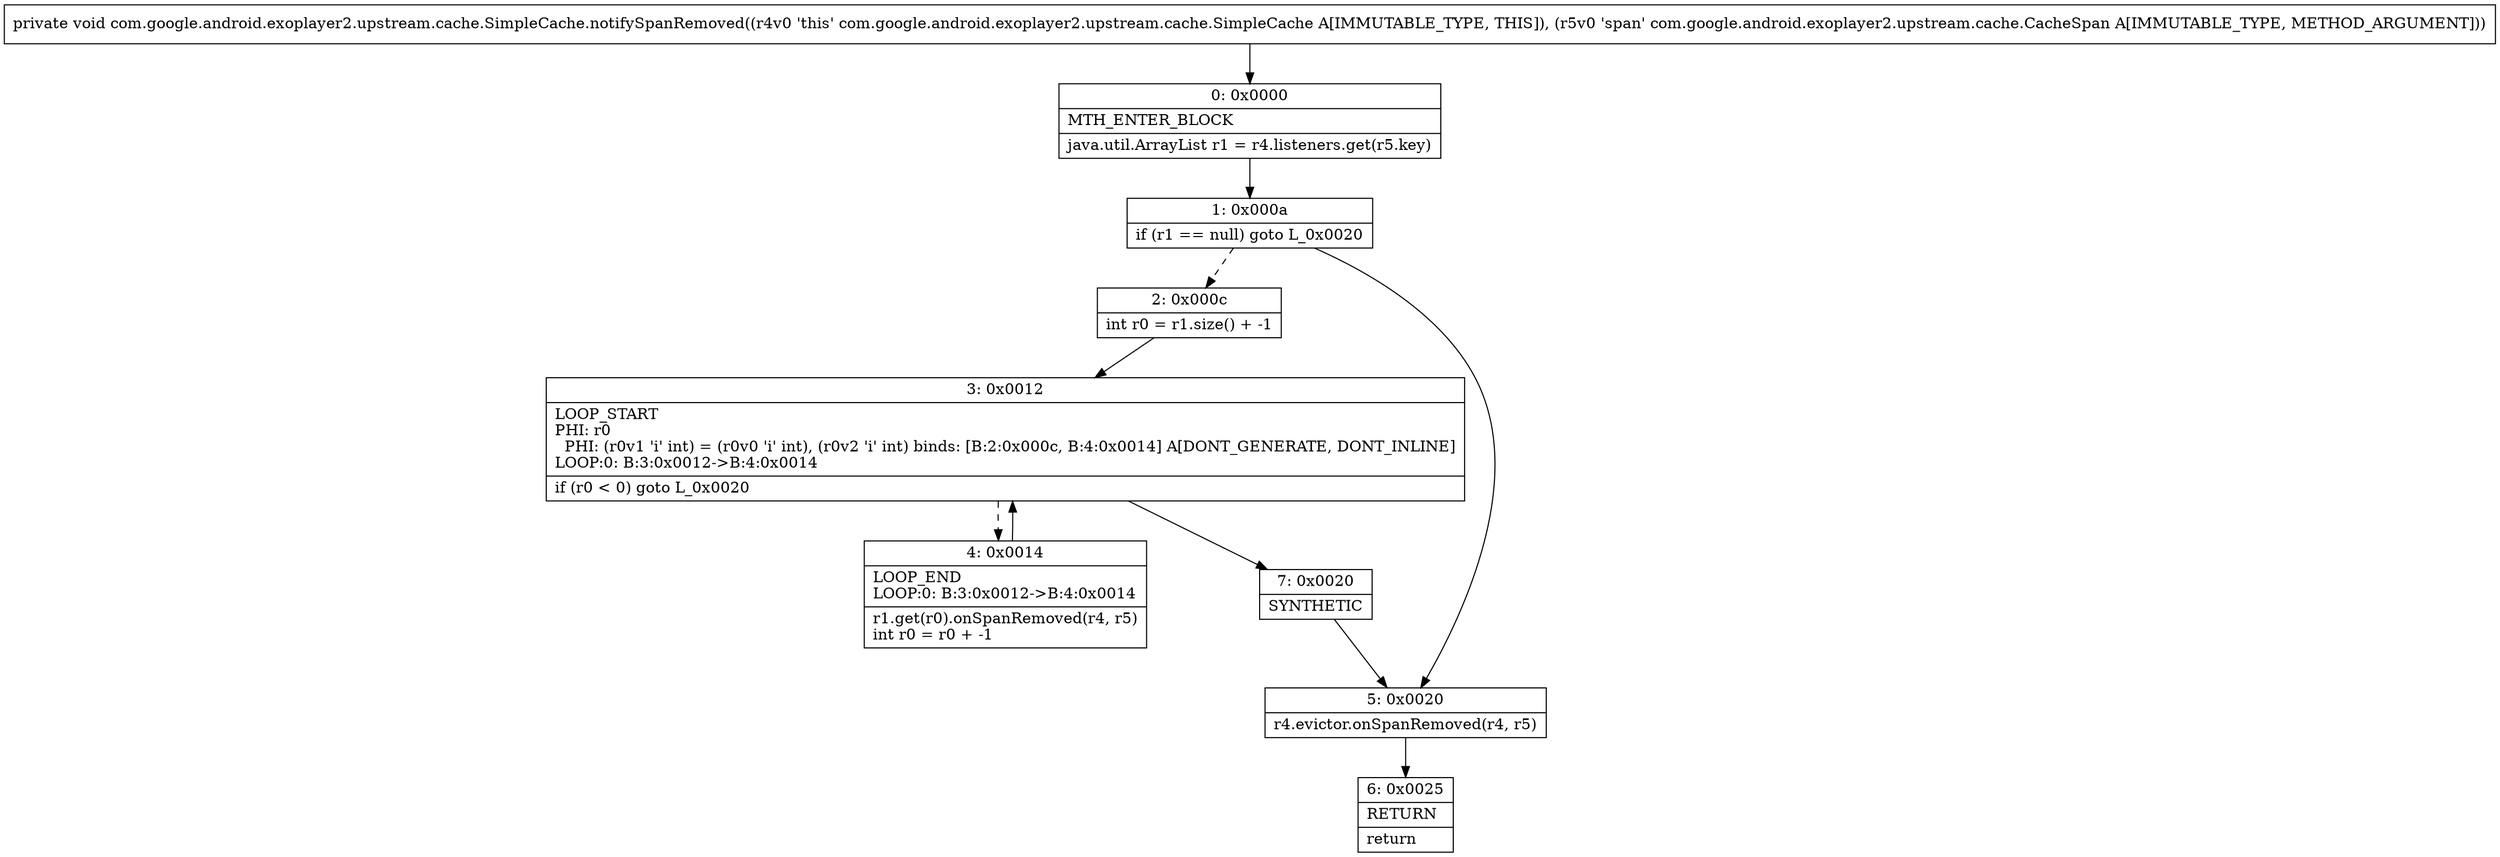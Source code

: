 digraph "CFG forcom.google.android.exoplayer2.upstream.cache.SimpleCache.notifySpanRemoved(Lcom\/google\/android\/exoplayer2\/upstream\/cache\/CacheSpan;)V" {
Node_0 [shape=record,label="{0\:\ 0x0000|MTH_ENTER_BLOCK\l|java.util.ArrayList r1 = r4.listeners.get(r5.key)\l}"];
Node_1 [shape=record,label="{1\:\ 0x000a|if (r1 == null) goto L_0x0020\l}"];
Node_2 [shape=record,label="{2\:\ 0x000c|int r0 = r1.size() + \-1\l}"];
Node_3 [shape=record,label="{3\:\ 0x0012|LOOP_START\lPHI: r0 \l  PHI: (r0v1 'i' int) = (r0v0 'i' int), (r0v2 'i' int) binds: [B:2:0x000c, B:4:0x0014] A[DONT_GENERATE, DONT_INLINE]\lLOOP:0: B:3:0x0012\-\>B:4:0x0014\l|if (r0 \< 0) goto L_0x0020\l}"];
Node_4 [shape=record,label="{4\:\ 0x0014|LOOP_END\lLOOP:0: B:3:0x0012\-\>B:4:0x0014\l|r1.get(r0).onSpanRemoved(r4, r5)\lint r0 = r0 + \-1\l}"];
Node_5 [shape=record,label="{5\:\ 0x0020|r4.evictor.onSpanRemoved(r4, r5)\l}"];
Node_6 [shape=record,label="{6\:\ 0x0025|RETURN\l|return\l}"];
Node_7 [shape=record,label="{7\:\ 0x0020|SYNTHETIC\l}"];
MethodNode[shape=record,label="{private void com.google.android.exoplayer2.upstream.cache.SimpleCache.notifySpanRemoved((r4v0 'this' com.google.android.exoplayer2.upstream.cache.SimpleCache A[IMMUTABLE_TYPE, THIS]), (r5v0 'span' com.google.android.exoplayer2.upstream.cache.CacheSpan A[IMMUTABLE_TYPE, METHOD_ARGUMENT])) }"];
MethodNode -> Node_0;
Node_0 -> Node_1;
Node_1 -> Node_2[style=dashed];
Node_1 -> Node_5;
Node_2 -> Node_3;
Node_3 -> Node_4[style=dashed];
Node_3 -> Node_7;
Node_4 -> Node_3;
Node_5 -> Node_6;
Node_7 -> Node_5;
}

